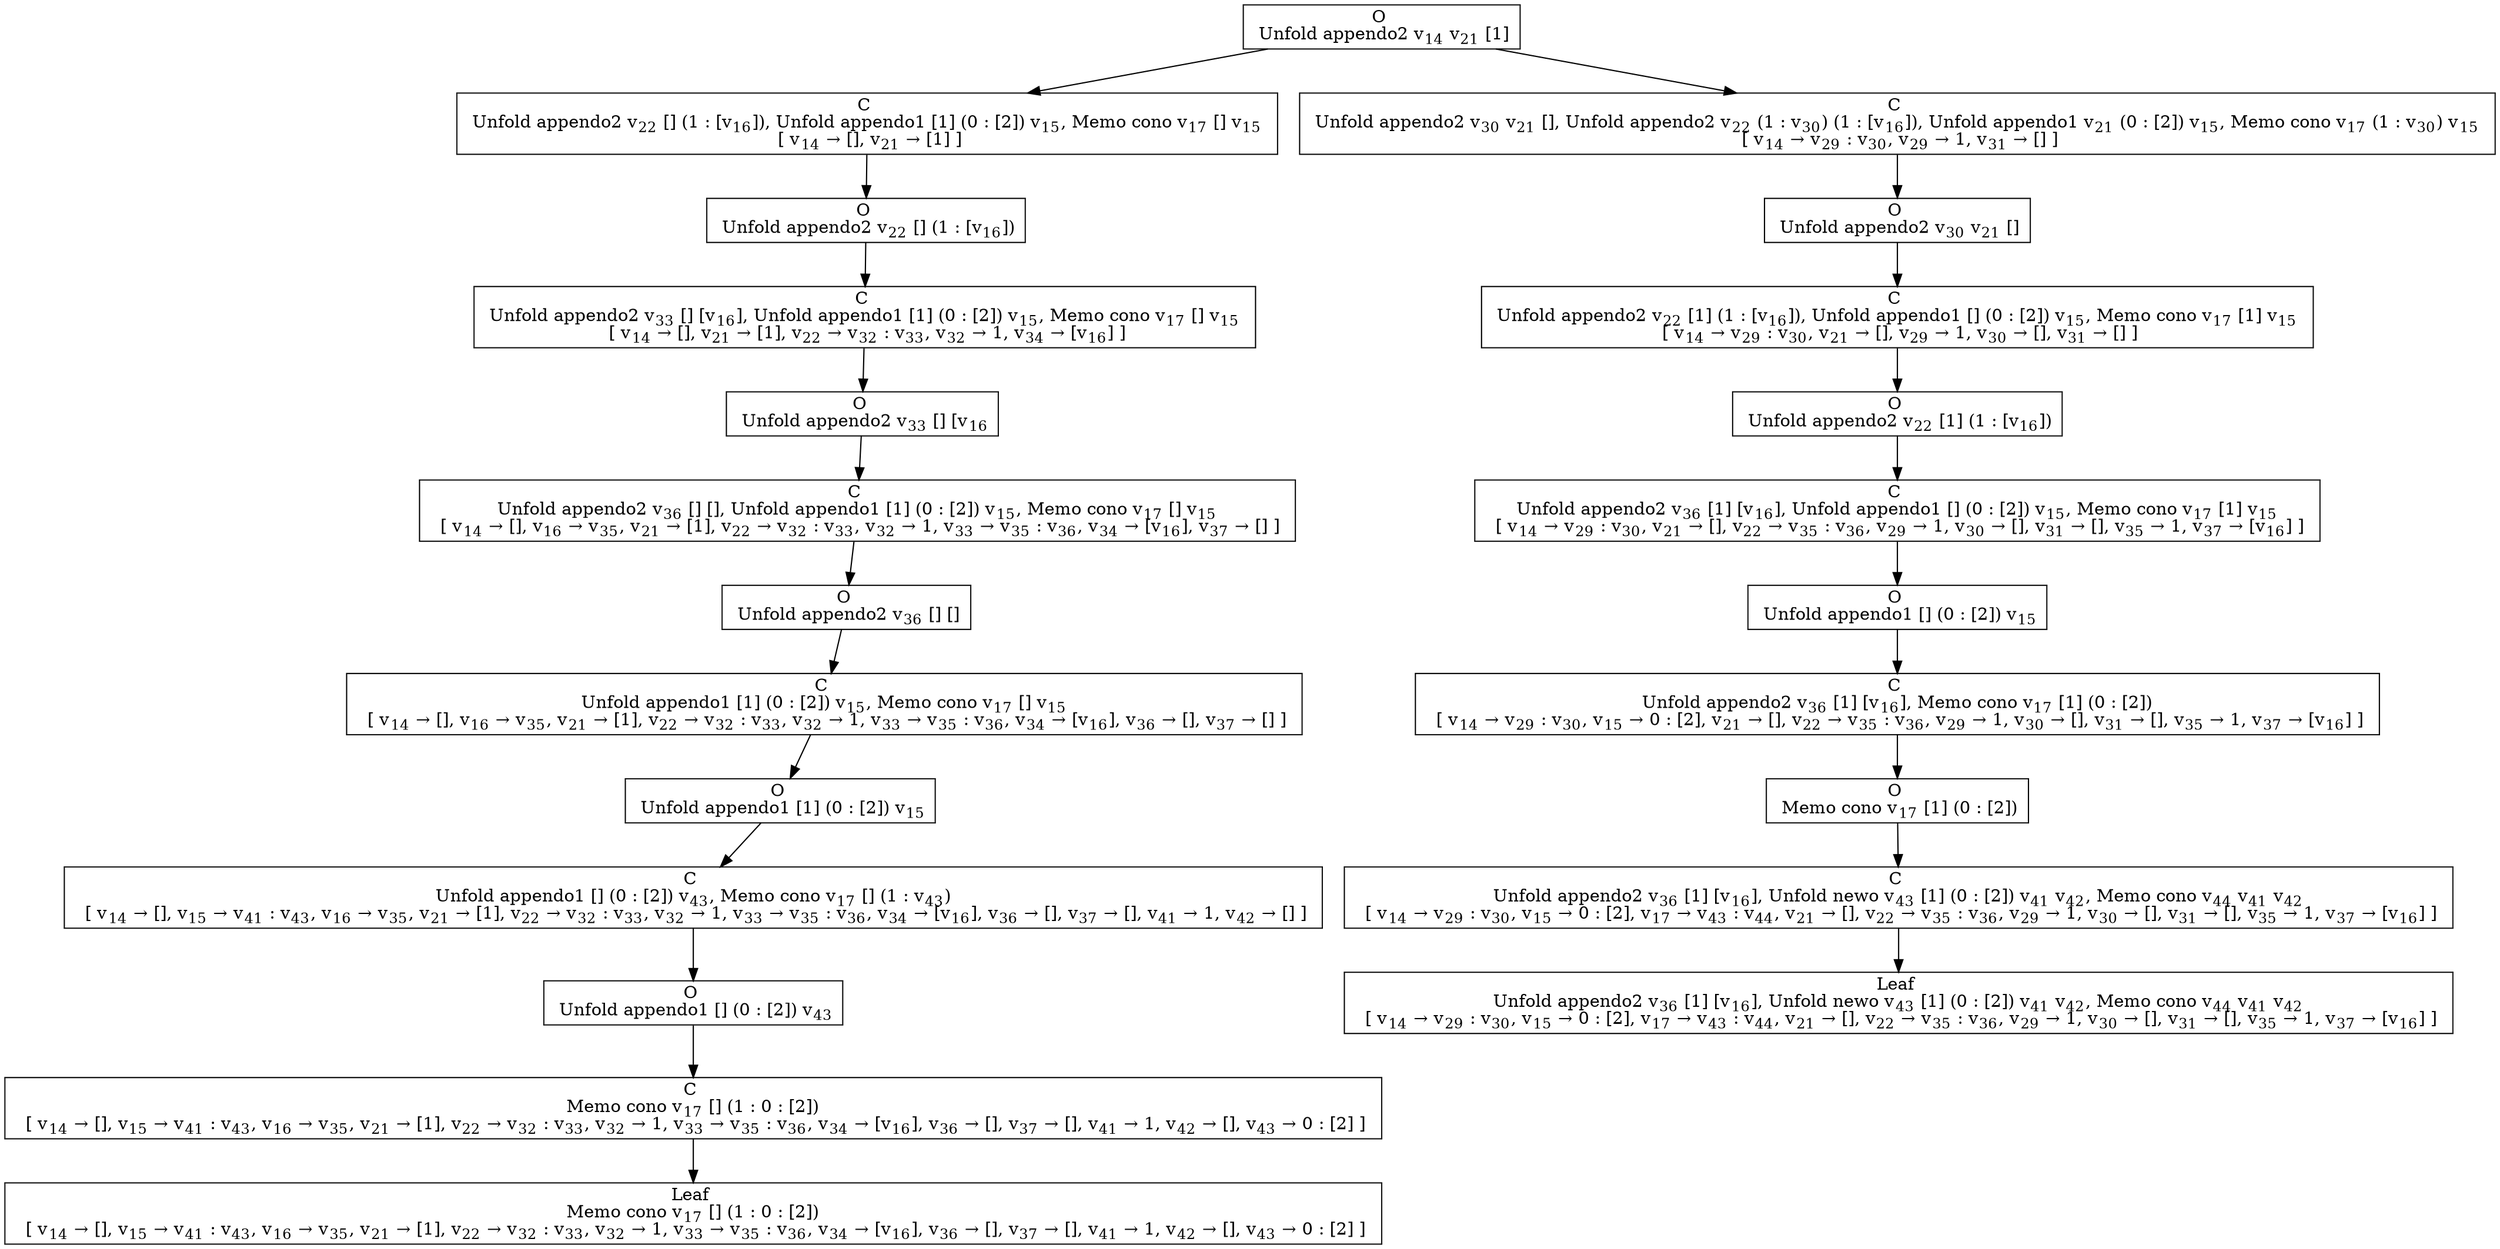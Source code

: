 digraph {
    graph [rankdir=TB
          ,bgcolor=transparent];
    node [shape=box
         ,fillcolor=white
         ,style=filled];
    0 [label=<O <BR/> Unfold appendo2 v<SUB>14</SUB> v<SUB>21</SUB> [1]>];
    1 [label=<C <BR/> Unfold appendo2 v<SUB>22</SUB> [] (1 : [v<SUB>16</SUB>]), Unfold appendo1 [1] (0 : [2]) v<SUB>15</SUB>, Memo cono v<SUB>17</SUB> [] v<SUB>15</SUB> <BR/>  [ v<SUB>14</SUB> &rarr; [], v<SUB>21</SUB> &rarr; [1] ] >];
    2 [label=<C <BR/> Unfold appendo2 v<SUB>30</SUB> v<SUB>21</SUB> [], Unfold appendo2 v<SUB>22</SUB> (1 : v<SUB>30</SUB>) (1 : [v<SUB>16</SUB>]), Unfold appendo1 v<SUB>21</SUB> (0 : [2]) v<SUB>15</SUB>, Memo cono v<SUB>17</SUB> (1 : v<SUB>30</SUB>) v<SUB>15</SUB> <BR/>  [ v<SUB>14</SUB> &rarr; v<SUB>29</SUB> : v<SUB>30</SUB>, v<SUB>29</SUB> &rarr; 1, v<SUB>31</SUB> &rarr; [] ] >];
    3 [label=<O <BR/> Unfold appendo2 v<SUB>22</SUB> [] (1 : [v<SUB>16</SUB>])>];
    4 [label=<C <BR/> Unfold appendo2 v<SUB>33</SUB> [] [v<SUB>16</SUB>], Unfold appendo1 [1] (0 : [2]) v<SUB>15</SUB>, Memo cono v<SUB>17</SUB> [] v<SUB>15</SUB> <BR/>  [ v<SUB>14</SUB> &rarr; [], v<SUB>21</SUB> &rarr; [1], v<SUB>22</SUB> &rarr; v<SUB>32</SUB> : v<SUB>33</SUB>, v<SUB>32</SUB> &rarr; 1, v<SUB>34</SUB> &rarr; [v<SUB>16</SUB>] ] >];
    5 [label=<O <BR/> Unfold appendo2 v<SUB>33</SUB> [] [v<SUB>16</SUB>]>];
    6 [label=<C <BR/> Unfold appendo2 v<SUB>36</SUB> [] [], Unfold appendo1 [1] (0 : [2]) v<SUB>15</SUB>, Memo cono v<SUB>17</SUB> [] v<SUB>15</SUB> <BR/>  [ v<SUB>14</SUB> &rarr; [], v<SUB>16</SUB> &rarr; v<SUB>35</SUB>, v<SUB>21</SUB> &rarr; [1], v<SUB>22</SUB> &rarr; v<SUB>32</SUB> : v<SUB>33</SUB>, v<SUB>32</SUB> &rarr; 1, v<SUB>33</SUB> &rarr; v<SUB>35</SUB> : v<SUB>36</SUB>, v<SUB>34</SUB> &rarr; [v<SUB>16</SUB>], v<SUB>37</SUB> &rarr; [] ] >];
    7 [label=<O <BR/> Unfold appendo2 v<SUB>36</SUB> [] []>];
    8 [label=<C <BR/> Unfold appendo1 [1] (0 : [2]) v<SUB>15</SUB>, Memo cono v<SUB>17</SUB> [] v<SUB>15</SUB> <BR/>  [ v<SUB>14</SUB> &rarr; [], v<SUB>16</SUB> &rarr; v<SUB>35</SUB>, v<SUB>21</SUB> &rarr; [1], v<SUB>22</SUB> &rarr; v<SUB>32</SUB> : v<SUB>33</SUB>, v<SUB>32</SUB> &rarr; 1, v<SUB>33</SUB> &rarr; v<SUB>35</SUB> : v<SUB>36</SUB>, v<SUB>34</SUB> &rarr; [v<SUB>16</SUB>], v<SUB>36</SUB> &rarr; [], v<SUB>37</SUB> &rarr; [] ] >];
    9 [label=<O <BR/> Unfold appendo1 [1] (0 : [2]) v<SUB>15</SUB>>];
    10 [label=<C <BR/> Unfold appendo1 [] (0 : [2]) v<SUB>43</SUB>, Memo cono v<SUB>17</SUB> [] (1 : v<SUB>43</SUB>) <BR/>  [ v<SUB>14</SUB> &rarr; [], v<SUB>15</SUB> &rarr; v<SUB>41</SUB> : v<SUB>43</SUB>, v<SUB>16</SUB> &rarr; v<SUB>35</SUB>, v<SUB>21</SUB> &rarr; [1], v<SUB>22</SUB> &rarr; v<SUB>32</SUB> : v<SUB>33</SUB>, v<SUB>32</SUB> &rarr; 1, v<SUB>33</SUB> &rarr; v<SUB>35</SUB> : v<SUB>36</SUB>, v<SUB>34</SUB> &rarr; [v<SUB>16</SUB>], v<SUB>36</SUB> &rarr; [], v<SUB>37</SUB> &rarr; [], v<SUB>41</SUB> &rarr; 1, v<SUB>42</SUB> &rarr; [] ] >];
    11 [label=<O <BR/> Unfold appendo1 [] (0 : [2]) v<SUB>43</SUB>>];
    12 [label=<C <BR/> Memo cono v<SUB>17</SUB> [] (1 : 0 : [2]) <BR/>  [ v<SUB>14</SUB> &rarr; [], v<SUB>15</SUB> &rarr; v<SUB>41</SUB> : v<SUB>43</SUB>, v<SUB>16</SUB> &rarr; v<SUB>35</SUB>, v<SUB>21</SUB> &rarr; [1], v<SUB>22</SUB> &rarr; v<SUB>32</SUB> : v<SUB>33</SUB>, v<SUB>32</SUB> &rarr; 1, v<SUB>33</SUB> &rarr; v<SUB>35</SUB> : v<SUB>36</SUB>, v<SUB>34</SUB> &rarr; [v<SUB>16</SUB>], v<SUB>36</SUB> &rarr; [], v<SUB>37</SUB> &rarr; [], v<SUB>41</SUB> &rarr; 1, v<SUB>42</SUB> &rarr; [], v<SUB>43</SUB> &rarr; 0 : [2] ] >];
    13 [label=<Leaf <BR/> Memo cono v<SUB>17</SUB> [] (1 : 0 : [2]) <BR/>  [ v<SUB>14</SUB> &rarr; [], v<SUB>15</SUB> &rarr; v<SUB>41</SUB> : v<SUB>43</SUB>, v<SUB>16</SUB> &rarr; v<SUB>35</SUB>, v<SUB>21</SUB> &rarr; [1], v<SUB>22</SUB> &rarr; v<SUB>32</SUB> : v<SUB>33</SUB>, v<SUB>32</SUB> &rarr; 1, v<SUB>33</SUB> &rarr; v<SUB>35</SUB> : v<SUB>36</SUB>, v<SUB>34</SUB> &rarr; [v<SUB>16</SUB>], v<SUB>36</SUB> &rarr; [], v<SUB>37</SUB> &rarr; [], v<SUB>41</SUB> &rarr; 1, v<SUB>42</SUB> &rarr; [], v<SUB>43</SUB> &rarr; 0 : [2] ] >];
    14 [label=<O <BR/> Unfold appendo2 v<SUB>30</SUB> v<SUB>21</SUB> []>];
    15 [label=<C <BR/> Unfold appendo2 v<SUB>22</SUB> [1] (1 : [v<SUB>16</SUB>]), Unfold appendo1 [] (0 : [2]) v<SUB>15</SUB>, Memo cono v<SUB>17</SUB> [1] v<SUB>15</SUB> <BR/>  [ v<SUB>14</SUB> &rarr; v<SUB>29</SUB> : v<SUB>30</SUB>, v<SUB>21</SUB> &rarr; [], v<SUB>29</SUB> &rarr; 1, v<SUB>30</SUB> &rarr; [], v<SUB>31</SUB> &rarr; [] ] >];
    16 [label=<O <BR/> Unfold appendo2 v<SUB>22</SUB> [1] (1 : [v<SUB>16</SUB>])>];
    17 [label=<C <BR/> Unfold appendo2 v<SUB>36</SUB> [1] [v<SUB>16</SUB>], Unfold appendo1 [] (0 : [2]) v<SUB>15</SUB>, Memo cono v<SUB>17</SUB> [1] v<SUB>15</SUB> <BR/>  [ v<SUB>14</SUB> &rarr; v<SUB>29</SUB> : v<SUB>30</SUB>, v<SUB>21</SUB> &rarr; [], v<SUB>22</SUB> &rarr; v<SUB>35</SUB> : v<SUB>36</SUB>, v<SUB>29</SUB> &rarr; 1, v<SUB>30</SUB> &rarr; [], v<SUB>31</SUB> &rarr; [], v<SUB>35</SUB> &rarr; 1, v<SUB>37</SUB> &rarr; [v<SUB>16</SUB>] ] >];
    18 [label=<O <BR/> Unfold appendo1 [] (0 : [2]) v<SUB>15</SUB>>];
    19 [label=<C <BR/> Unfold appendo2 v<SUB>36</SUB> [1] [v<SUB>16</SUB>], Memo cono v<SUB>17</SUB> [1] (0 : [2]) <BR/>  [ v<SUB>14</SUB> &rarr; v<SUB>29</SUB> : v<SUB>30</SUB>, v<SUB>15</SUB> &rarr; 0 : [2], v<SUB>21</SUB> &rarr; [], v<SUB>22</SUB> &rarr; v<SUB>35</SUB> : v<SUB>36</SUB>, v<SUB>29</SUB> &rarr; 1, v<SUB>30</SUB> &rarr; [], v<SUB>31</SUB> &rarr; [], v<SUB>35</SUB> &rarr; 1, v<SUB>37</SUB> &rarr; [v<SUB>16</SUB>] ] >];
    20 [label=<O <BR/> Memo cono v<SUB>17</SUB> [1] (0 : [2])>];
    21 [label=<C <BR/> Unfold appendo2 v<SUB>36</SUB> [1] [v<SUB>16</SUB>], Unfold newo v<SUB>43</SUB> [1] (0 : [2]) v<SUB>41</SUB> v<SUB>42</SUB>, Memo cono v<SUB>44</SUB> v<SUB>41</SUB> v<SUB>42</SUB> <BR/>  [ v<SUB>14</SUB> &rarr; v<SUB>29</SUB> : v<SUB>30</SUB>, v<SUB>15</SUB> &rarr; 0 : [2], v<SUB>17</SUB> &rarr; v<SUB>43</SUB> : v<SUB>44</SUB>, v<SUB>21</SUB> &rarr; [], v<SUB>22</SUB> &rarr; v<SUB>35</SUB> : v<SUB>36</SUB>, v<SUB>29</SUB> &rarr; 1, v<SUB>30</SUB> &rarr; [], v<SUB>31</SUB> &rarr; [], v<SUB>35</SUB> &rarr; 1, v<SUB>37</SUB> &rarr; [v<SUB>16</SUB>] ] >];
    22 [label=<Leaf <BR/> Unfold appendo2 v<SUB>36</SUB> [1] [v<SUB>16</SUB>], Unfold newo v<SUB>43</SUB> [1] (0 : [2]) v<SUB>41</SUB> v<SUB>42</SUB>, Memo cono v<SUB>44</SUB> v<SUB>41</SUB> v<SUB>42</SUB> <BR/>  [ v<SUB>14</SUB> &rarr; v<SUB>29</SUB> : v<SUB>30</SUB>, v<SUB>15</SUB> &rarr; 0 : [2], v<SUB>17</SUB> &rarr; v<SUB>43</SUB> : v<SUB>44</SUB>, v<SUB>21</SUB> &rarr; [], v<SUB>22</SUB> &rarr; v<SUB>35</SUB> : v<SUB>36</SUB>, v<SUB>29</SUB> &rarr; 1, v<SUB>30</SUB> &rarr; [], v<SUB>31</SUB> &rarr; [], v<SUB>35</SUB> &rarr; 1, v<SUB>37</SUB> &rarr; [v<SUB>16</SUB>] ] >];
    0 -> 1 [label=""];
    0 -> 2 [label=""];
    1 -> 3 [label=""];
    2 -> 14 [label=""];
    3 -> 4 [label=""];
    4 -> 5 [label=""];
    5 -> 6 [label=""];
    6 -> 7 [label=""];
    7 -> 8 [label=""];
    8 -> 9 [label=""];
    9 -> 10 [label=""];
    10 -> 11 [label=""];
    11 -> 12 [label=""];
    12 -> 13 [label=""];
    14 -> 15 [label=""];
    15 -> 16 [label=""];
    16 -> 17 [label=""];
    17 -> 18 [label=""];
    18 -> 19 [label=""];
    19 -> 20 [label=""];
    20 -> 21 [label=""];
    21 -> 22 [label=""];
}